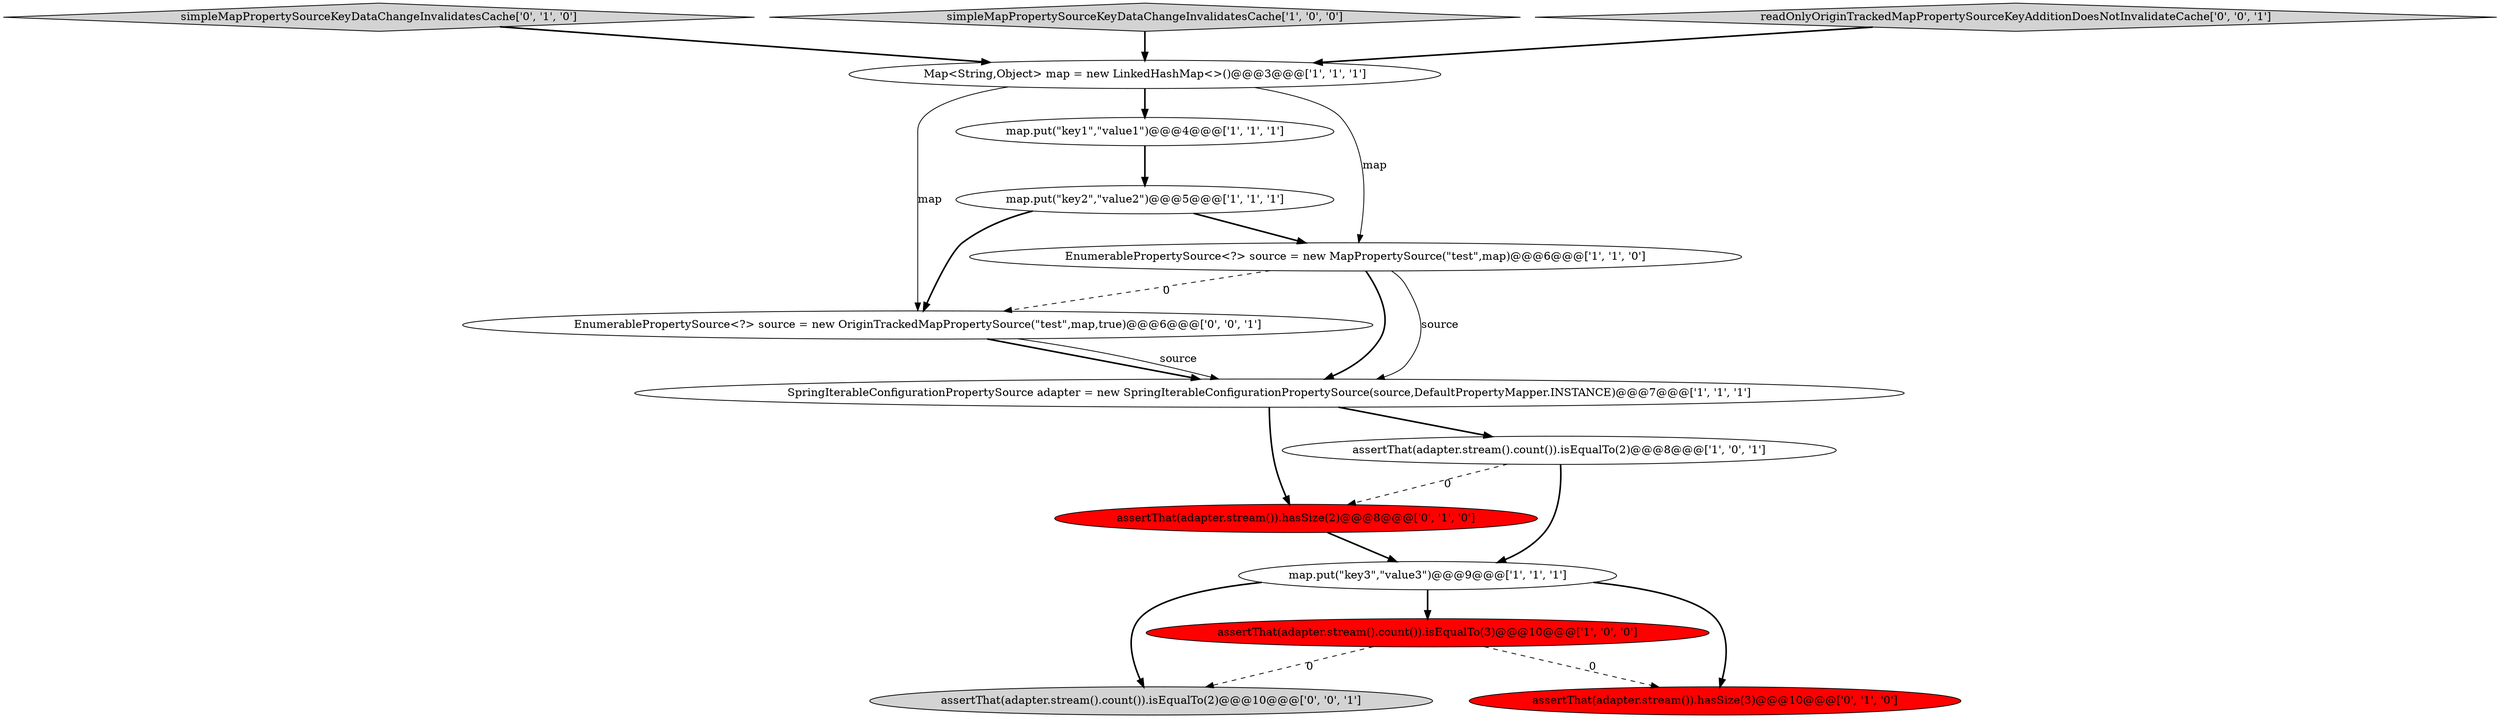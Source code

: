 digraph {
9 [style = filled, label = "simpleMapPropertySourceKeyDataChangeInvalidatesCache['0', '1', '0']", fillcolor = lightgray, shape = diamond image = "AAA0AAABBB2BBB"];
6 [style = filled, label = "map.put(\"key2\",\"value2\")@@@5@@@['1', '1', '1']", fillcolor = white, shape = ellipse image = "AAA0AAABBB1BBB"];
1 [style = filled, label = "simpleMapPropertySourceKeyDataChangeInvalidatesCache['1', '0', '0']", fillcolor = lightgray, shape = diamond image = "AAA0AAABBB1BBB"];
0 [style = filled, label = "map.put(\"key1\",\"value1\")@@@4@@@['1', '1', '1']", fillcolor = white, shape = ellipse image = "AAA0AAABBB1BBB"];
11 [style = filled, label = "assertThat(adapter.stream()).hasSize(2)@@@8@@@['0', '1', '0']", fillcolor = red, shape = ellipse image = "AAA1AAABBB2BBB"];
12 [style = filled, label = "assertThat(adapter.stream().count()).isEqualTo(2)@@@10@@@['0', '0', '1']", fillcolor = lightgray, shape = ellipse image = "AAA0AAABBB3BBB"];
14 [style = filled, label = "EnumerablePropertySource<?> source = new OriginTrackedMapPropertySource(\"test\",map,true)@@@6@@@['0', '0', '1']", fillcolor = white, shape = ellipse image = "AAA0AAABBB3BBB"];
4 [style = filled, label = "map.put(\"key3\",\"value3\")@@@9@@@['1', '1', '1']", fillcolor = white, shape = ellipse image = "AAA0AAABBB1BBB"];
5 [style = filled, label = "Map<String,Object> map = new LinkedHashMap<>()@@@3@@@['1', '1', '1']", fillcolor = white, shape = ellipse image = "AAA0AAABBB1BBB"];
10 [style = filled, label = "assertThat(adapter.stream()).hasSize(3)@@@10@@@['0', '1', '0']", fillcolor = red, shape = ellipse image = "AAA1AAABBB2BBB"];
7 [style = filled, label = "assertThat(adapter.stream().count()).isEqualTo(3)@@@10@@@['1', '0', '0']", fillcolor = red, shape = ellipse image = "AAA1AAABBB1BBB"];
13 [style = filled, label = "readOnlyOriginTrackedMapPropertySourceKeyAdditionDoesNotInvalidateCache['0', '0', '1']", fillcolor = lightgray, shape = diamond image = "AAA0AAABBB3BBB"];
3 [style = filled, label = "SpringIterableConfigurationPropertySource adapter = new SpringIterableConfigurationPropertySource(source,DefaultPropertyMapper.INSTANCE)@@@7@@@['1', '1', '1']", fillcolor = white, shape = ellipse image = "AAA0AAABBB1BBB"];
2 [style = filled, label = "EnumerablePropertySource<?> source = new MapPropertySource(\"test\",map)@@@6@@@['1', '1', '0']", fillcolor = white, shape = ellipse image = "AAA0AAABBB1BBB"];
8 [style = filled, label = "assertThat(adapter.stream().count()).isEqualTo(2)@@@8@@@['1', '0', '1']", fillcolor = white, shape = ellipse image = "AAA0AAABBB1BBB"];
1->5 [style = bold, label=""];
4->10 [style = bold, label=""];
14->3 [style = bold, label=""];
0->6 [style = bold, label=""];
2->3 [style = solid, label="source"];
2->3 [style = bold, label=""];
11->4 [style = bold, label=""];
3->11 [style = bold, label=""];
5->2 [style = solid, label="map"];
4->7 [style = bold, label=""];
6->2 [style = bold, label=""];
6->14 [style = bold, label=""];
2->14 [style = dashed, label="0"];
5->14 [style = solid, label="map"];
5->0 [style = bold, label=""];
3->8 [style = bold, label=""];
13->5 [style = bold, label=""];
9->5 [style = bold, label=""];
4->12 [style = bold, label=""];
7->12 [style = dashed, label="0"];
7->10 [style = dashed, label="0"];
8->4 [style = bold, label=""];
14->3 [style = solid, label="source"];
8->11 [style = dashed, label="0"];
}

